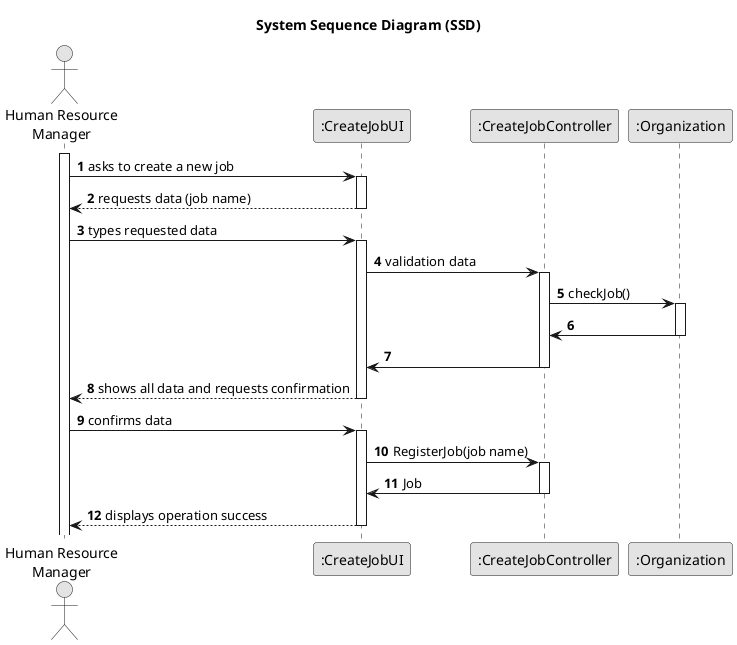 @startuml
skinparam monochrome true
skinparam packageStyle rectangle
skinparam shadowing false

title System Sequence Diagram (SSD)

autonumber

actor "Human Resource\nManager" as Manager
participant ":CreateJobUI" as UI
participant ":CreateJobController" as Controller
participant ":Organization" as Organization
activate Manager

    Manager -> UI : asks to create a new job
    activate UI

        UI --> Manager : requests data (job name)
    deactivate UI

    Manager -> UI : types requested data
    activate UI

    UI -> Controller : validation data
    activate Controller
    Controller -> Organization : checkJob()
    activate Organization
    Organization -> Controller
    deactivate
    Controller -> UI
    deactivate Controller

    UI --> Manager : shows all data and requests confirmation
    deactivate UI

    Manager -> UI : confirms data
    activate UI
        UI -> Controller : RegisterJob(job name)
        activate Controller
        Controller -> UI : Job
        deactivate
        UI --> Manager : displays operation success
    deactivate UI

@enduml